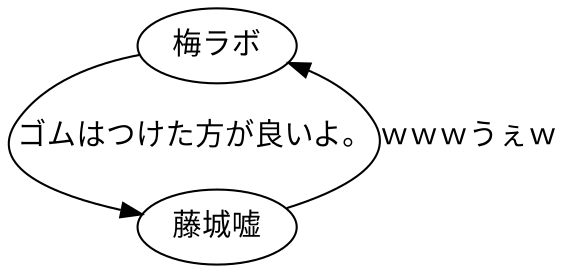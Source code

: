 digraph Chaos {
	node [fontname="MSUIGOTHIC.ttf"];
	梅ラボ -> 藤城嘘[label = "ゴムはつけた方が良いよ。"];
	藤城嘘 -> 梅ラボ[label = "ｗｗｗうぇｗ"];
}

